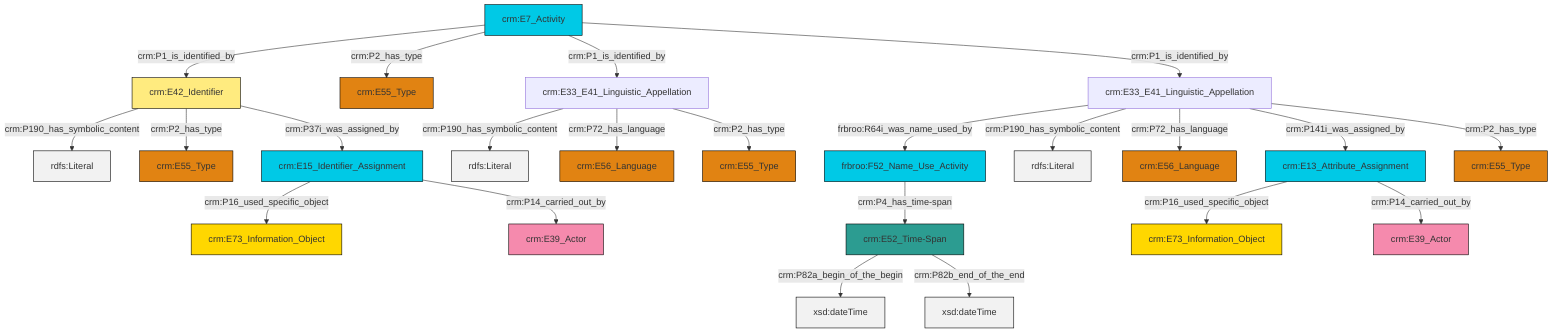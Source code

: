 graph TD
classDef Literal fill:#f2f2f2,stroke:#000000;
classDef CRM_Entity fill:#FFFFFF,stroke:#000000;
classDef Temporal_Entity fill:#00C9E6, stroke:#000000;
classDef Type fill:#E18312, stroke:#000000;
classDef Time-Span fill:#2C9C91, stroke:#000000;
classDef Appellation fill:#FFEB7F, stroke:#000000;
classDef Place fill:#008836, stroke:#000000;
classDef Persistent_Item fill:#B266B2, stroke:#000000;
classDef Conceptual_Object fill:#FFD700, stroke:#000000;
classDef Physical_Thing fill:#D2B48C, stroke:#000000;
classDef Actor fill:#f58aad, stroke:#000000;
classDef PC_Classes fill:#4ce600, stroke:#000000;
classDef Multi fill:#cccccc,stroke:#000000;

0["crm:E15_Identifier_Assignment"]:::Temporal_Entity -->|crm:P16_used_specific_object| 1["crm:E73_Information_Object"]:::Conceptual_Object
2["crm:E7_Activity"]:::Temporal_Entity -->|crm:P1_is_identified_by| 3["crm:E42_Identifier"]:::Appellation
6["frbroo:F52_Name_Use_Activity"]:::Temporal_Entity -->|crm:P4_has_time-span| 7["crm:E52_Time-Span"]:::Time-Span
10["crm:E13_Attribute_Assignment"]:::Temporal_Entity -->|crm:P16_used_specific_object| 11["crm:E73_Information_Object"]:::Conceptual_Object
13["crm:E33_E41_Linguistic_Appellation"]:::Default -->|crm:P190_has_symbolic_content| 14[rdfs:Literal]:::Literal
7["crm:E52_Time-Span"]:::Time-Span -->|crm:P82a_begin_of_the_begin| 15[xsd:dateTime]:::Literal
16["crm:E33_E41_Linguistic_Appellation"]:::Default -->|frbroo:R64i_was_name_used_by| 6["frbroo:F52_Name_Use_Activity"]:::Temporal_Entity
0["crm:E15_Identifier_Assignment"]:::Temporal_Entity -->|crm:P14_carried_out_by| 17["crm:E39_Actor"]:::Actor
3["crm:E42_Identifier"]:::Appellation -->|crm:P190_has_symbolic_content| 18[rdfs:Literal]:::Literal
3["crm:E42_Identifier"]:::Appellation -->|crm:P2_has_type| 4["crm:E55_Type"]:::Type
3["crm:E42_Identifier"]:::Appellation -->|crm:P37i_was_assigned_by| 0["crm:E15_Identifier_Assignment"]:::Temporal_Entity
2["crm:E7_Activity"]:::Temporal_Entity -->|crm:P2_has_type| 21["crm:E55_Type"]:::Type
13["crm:E33_E41_Linguistic_Appellation"]:::Default -->|crm:P72_has_language| 22["crm:E56_Language"]:::Type
16["crm:E33_E41_Linguistic_Appellation"]:::Default -->|crm:P190_has_symbolic_content| 24[rdfs:Literal]:::Literal
7["crm:E52_Time-Span"]:::Time-Span -->|crm:P82b_end_of_the_end| 25[xsd:dateTime]:::Literal
16["crm:E33_E41_Linguistic_Appellation"]:::Default -->|crm:P72_has_language| 28["crm:E56_Language"]:::Type
10["crm:E13_Attribute_Assignment"]:::Temporal_Entity -->|crm:P14_carried_out_by| 34["crm:E39_Actor"]:::Actor
2["crm:E7_Activity"]:::Temporal_Entity -->|crm:P1_is_identified_by| 13["crm:E33_E41_Linguistic_Appellation"]:::Default
16["crm:E33_E41_Linguistic_Appellation"]:::Default -->|crm:P141i_was_assigned_by| 10["crm:E13_Attribute_Assignment"]:::Temporal_Entity
2["crm:E7_Activity"]:::Temporal_Entity -->|crm:P1_is_identified_by| 16["crm:E33_E41_Linguistic_Appellation"]:::Default
13["crm:E33_E41_Linguistic_Appellation"]:::Default -->|crm:P2_has_type| 29["crm:E55_Type"]:::Type
16["crm:E33_E41_Linguistic_Appellation"]:::Default -->|crm:P2_has_type| 26["crm:E55_Type"]:::Type